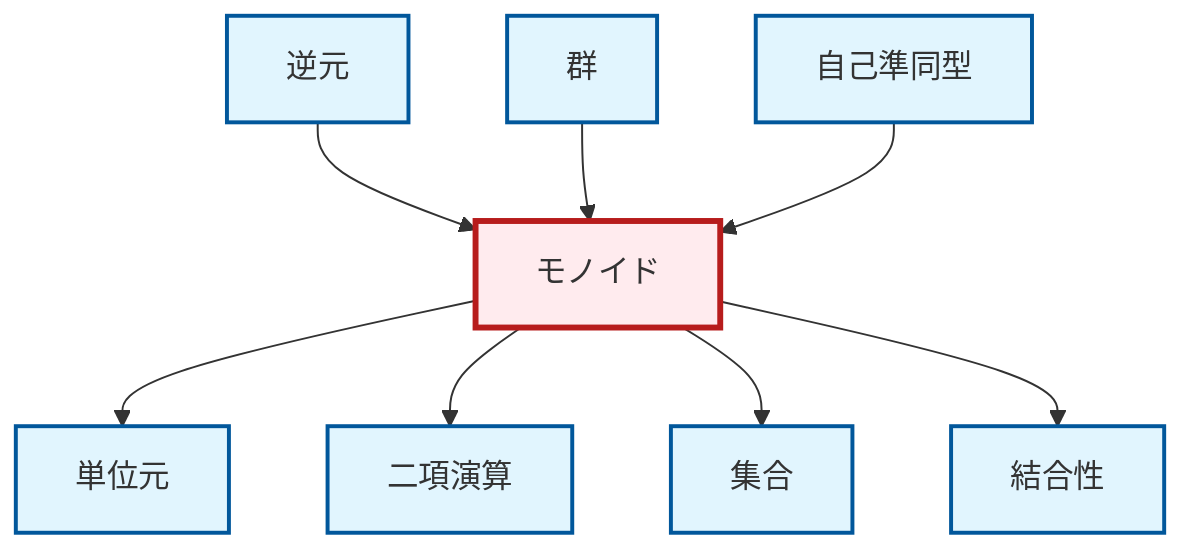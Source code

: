 graph TD
    classDef definition fill:#e1f5fe,stroke:#01579b,stroke-width:2px
    classDef theorem fill:#f3e5f5,stroke:#4a148c,stroke-width:2px
    classDef axiom fill:#fff3e0,stroke:#e65100,stroke-width:2px
    classDef example fill:#e8f5e9,stroke:#1b5e20,stroke-width:2px
    classDef current fill:#ffebee,stroke:#b71c1c,stroke-width:3px
    def-group["群"]:::definition
    def-set["集合"]:::definition
    def-identity-element["単位元"]:::definition
    def-associativity["結合性"]:::definition
    def-endomorphism["自己準同型"]:::definition
    def-monoid["モノイド"]:::definition
    def-binary-operation["二項演算"]:::definition
    def-inverse-element["逆元"]:::definition
    def-monoid --> def-identity-element
    def-inverse-element --> def-monoid
    def-group --> def-monoid
    def-endomorphism --> def-monoid
    def-monoid --> def-binary-operation
    def-monoid --> def-set
    def-monoid --> def-associativity
    class def-monoid current